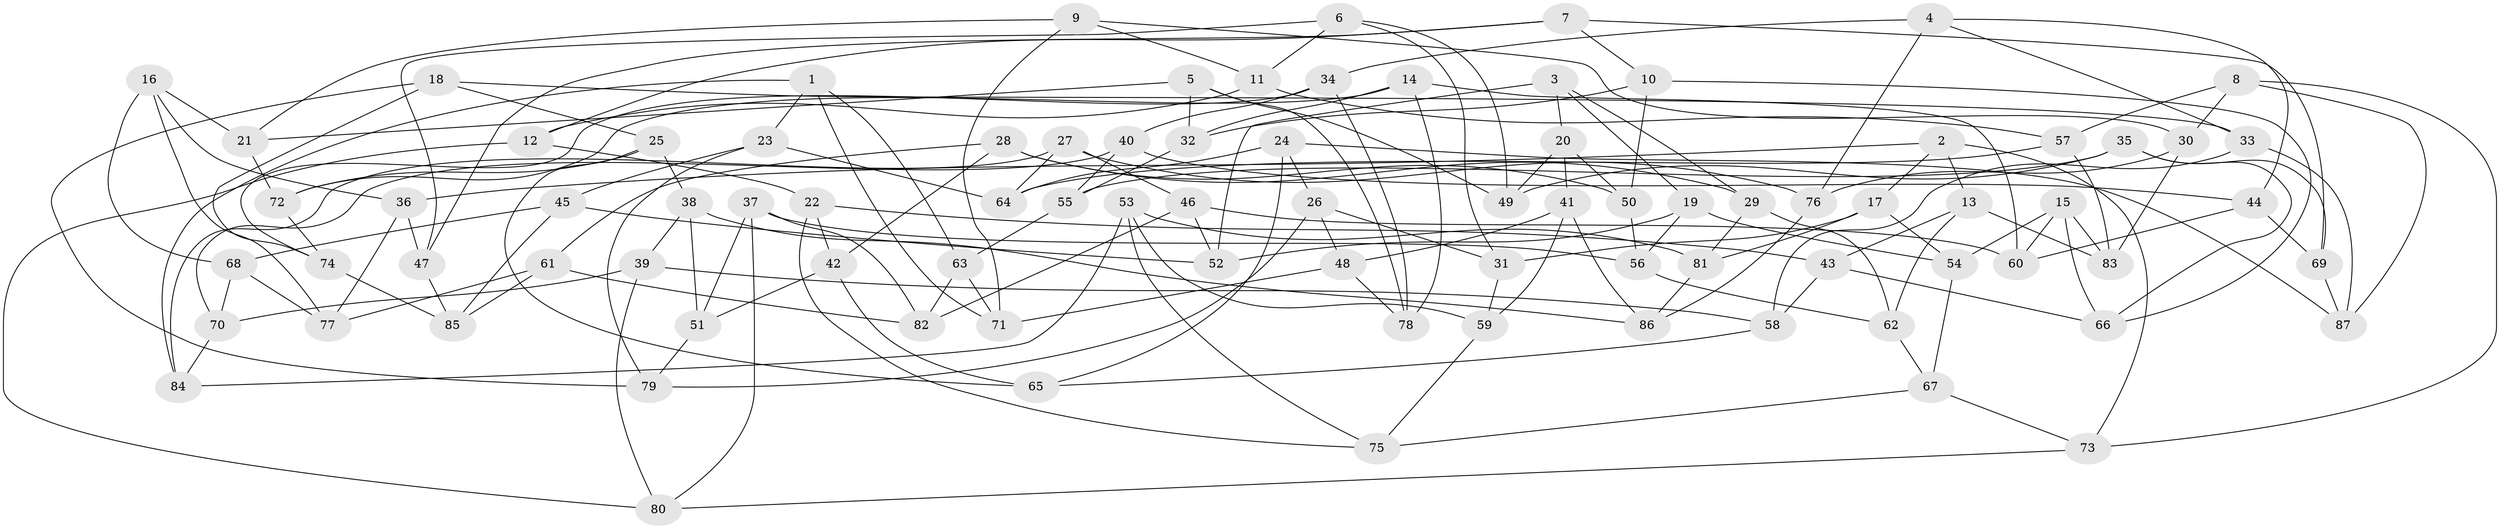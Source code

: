 // Generated by graph-tools (version 1.1) at 2025/50/03/09/25 03:50:52]
// undirected, 87 vertices, 174 edges
graph export_dot {
graph [start="1"]
  node [color=gray90,style=filled];
  1;
  2;
  3;
  4;
  5;
  6;
  7;
  8;
  9;
  10;
  11;
  12;
  13;
  14;
  15;
  16;
  17;
  18;
  19;
  20;
  21;
  22;
  23;
  24;
  25;
  26;
  27;
  28;
  29;
  30;
  31;
  32;
  33;
  34;
  35;
  36;
  37;
  38;
  39;
  40;
  41;
  42;
  43;
  44;
  45;
  46;
  47;
  48;
  49;
  50;
  51;
  52;
  53;
  54;
  55;
  56;
  57;
  58;
  59;
  60;
  61;
  62;
  63;
  64;
  65;
  66;
  67;
  68;
  69;
  70;
  71;
  72;
  73;
  74;
  75;
  76;
  77;
  78;
  79;
  80;
  81;
  82;
  83;
  84;
  85;
  86;
  87;
  1 -- 84;
  1 -- 63;
  1 -- 23;
  1 -- 71;
  2 -- 36;
  2 -- 17;
  2 -- 73;
  2 -- 13;
  3 -- 29;
  3 -- 52;
  3 -- 19;
  3 -- 20;
  4 -- 33;
  4 -- 34;
  4 -- 44;
  4 -- 76;
  5 -- 78;
  5 -- 21;
  5 -- 32;
  5 -- 49;
  6 -- 49;
  6 -- 31;
  6 -- 47;
  6 -- 11;
  7 -- 12;
  7 -- 47;
  7 -- 10;
  7 -- 69;
  8 -- 73;
  8 -- 30;
  8 -- 87;
  8 -- 57;
  9 -- 21;
  9 -- 71;
  9 -- 11;
  9 -- 30;
  10 -- 66;
  10 -- 32;
  10 -- 50;
  11 -- 12;
  11 -- 57;
  12 -- 22;
  12 -- 80;
  13 -- 43;
  13 -- 83;
  13 -- 62;
  14 -- 60;
  14 -- 78;
  14 -- 72;
  14 -- 32;
  15 -- 83;
  15 -- 66;
  15 -- 60;
  15 -- 54;
  16 -- 68;
  16 -- 36;
  16 -- 21;
  16 -- 77;
  17 -- 54;
  17 -- 81;
  17 -- 31;
  18 -- 25;
  18 -- 33;
  18 -- 79;
  18 -- 74;
  19 -- 56;
  19 -- 54;
  19 -- 52;
  20 -- 50;
  20 -- 49;
  20 -- 41;
  21 -- 72;
  22 -- 75;
  22 -- 42;
  22 -- 43;
  23 -- 45;
  23 -- 79;
  23 -- 64;
  24 -- 64;
  24 -- 87;
  24 -- 65;
  24 -- 26;
  25 -- 72;
  25 -- 65;
  25 -- 38;
  26 -- 79;
  26 -- 48;
  26 -- 31;
  27 -- 84;
  27 -- 76;
  27 -- 64;
  27 -- 46;
  28 -- 50;
  28 -- 61;
  28 -- 42;
  28 -- 29;
  29 -- 62;
  29 -- 81;
  30 -- 76;
  30 -- 83;
  31 -- 59;
  32 -- 55;
  33 -- 58;
  33 -- 87;
  34 -- 40;
  34 -- 78;
  34 -- 74;
  35 -- 49;
  35 -- 69;
  35 -- 55;
  35 -- 66;
  36 -- 47;
  36 -- 77;
  37 -- 82;
  37 -- 56;
  37 -- 80;
  37 -- 51;
  38 -- 39;
  38 -- 51;
  38 -- 86;
  39 -- 70;
  39 -- 80;
  39 -- 58;
  40 -- 55;
  40 -- 44;
  40 -- 70;
  41 -- 86;
  41 -- 59;
  41 -- 48;
  42 -- 51;
  42 -- 65;
  43 -- 58;
  43 -- 66;
  44 -- 69;
  44 -- 60;
  45 -- 68;
  45 -- 85;
  45 -- 52;
  46 -- 52;
  46 -- 82;
  46 -- 60;
  47 -- 85;
  48 -- 78;
  48 -- 71;
  50 -- 56;
  51 -- 79;
  53 -- 84;
  53 -- 59;
  53 -- 81;
  53 -- 75;
  54 -- 67;
  55 -- 63;
  56 -- 62;
  57 -- 83;
  57 -- 64;
  58 -- 65;
  59 -- 75;
  61 -- 82;
  61 -- 85;
  61 -- 77;
  62 -- 67;
  63 -- 71;
  63 -- 82;
  67 -- 75;
  67 -- 73;
  68 -- 77;
  68 -- 70;
  69 -- 87;
  70 -- 84;
  72 -- 74;
  73 -- 80;
  74 -- 85;
  76 -- 86;
  81 -- 86;
}
